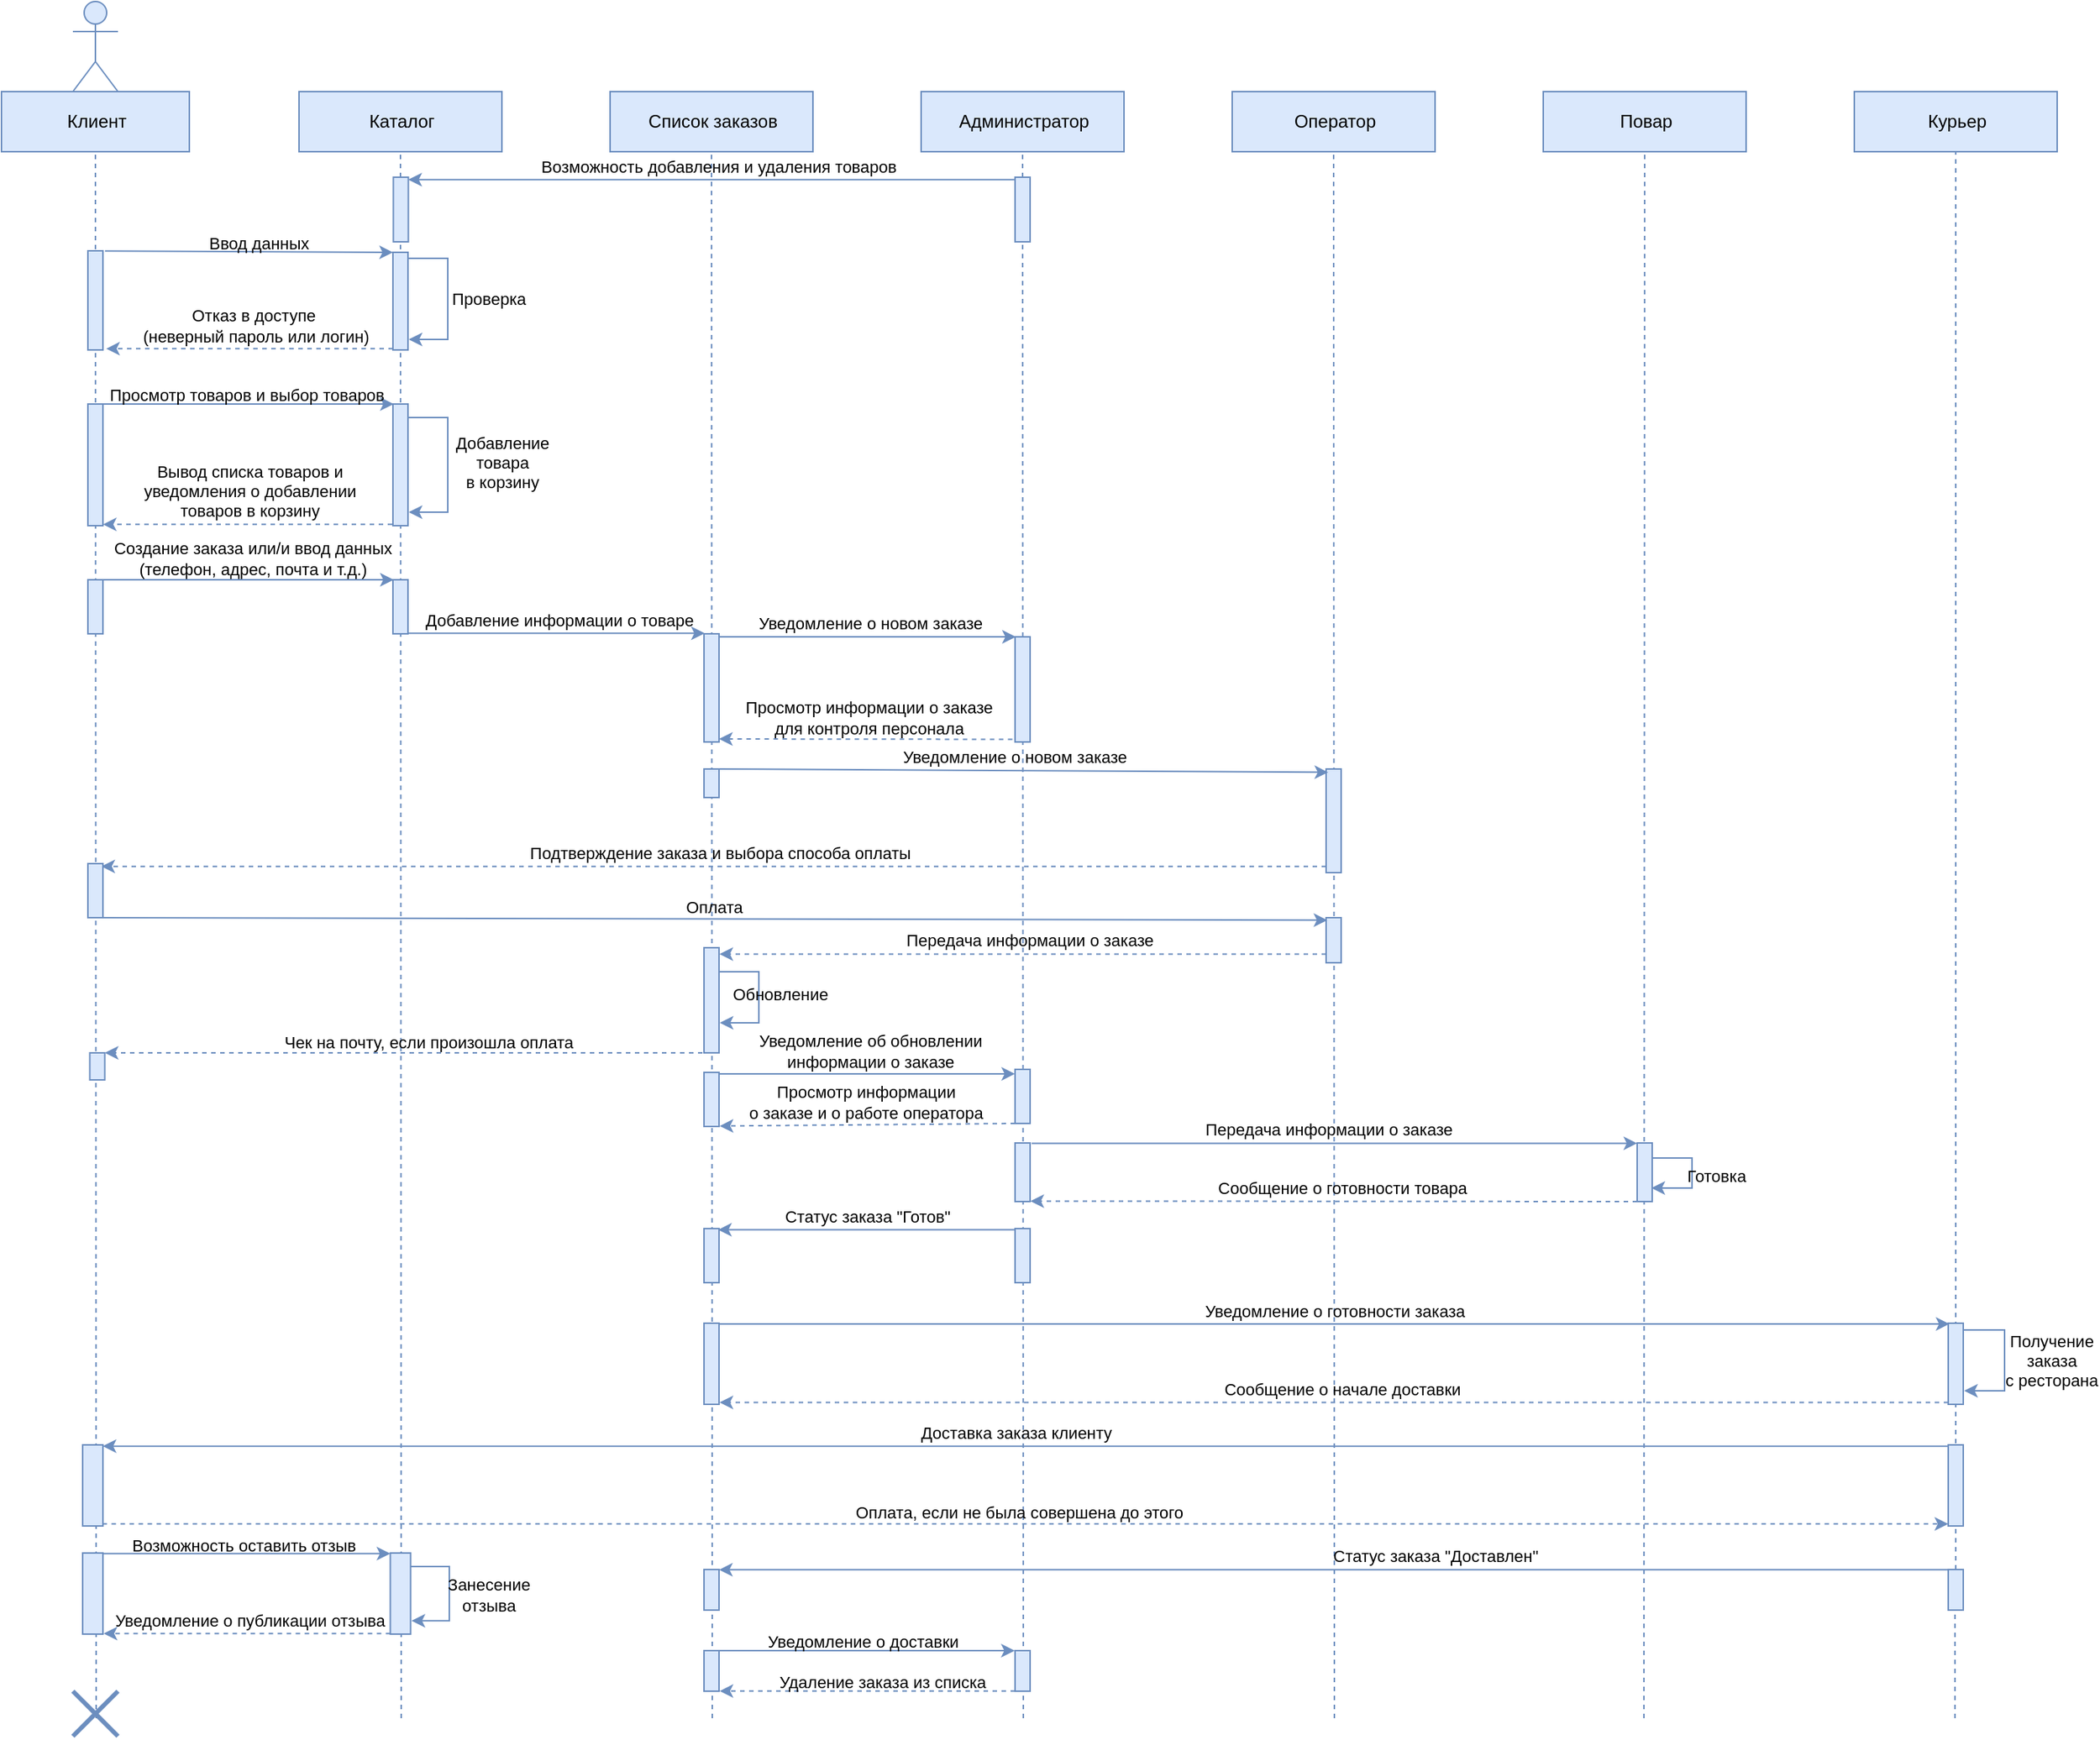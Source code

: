 <mxfile version="20.5.3" type="github"><diagram id="RHAZrWQLRDkT96S_gRnY" name="Диаграмма2 || Доставка Суши"><mxGraphModel dx="990" dy="575" grid="1" gridSize="10" guides="1" tooltips="1" connect="1" arrows="1" fold="1" page="1" pageScale="1" pageWidth="827" pageHeight="1169" math="0" shadow="0"><root><mxCell id="0"/><mxCell id="1" parent="0"/><mxCell id="-lnSjmOPSwvC8dsKI3XS-1" value="Клиент" style="html=1;rounded=0;fillColor=#dae8fc;strokeColor=#6c8ebf;" parent="1" vertex="1"><mxGeometry x="72" y="60" width="125" height="40" as="geometry"/></mxCell><mxCell id="-lnSjmOPSwvC8dsKI3XS-2" value="" style="endArrow=none;dashed=1;html=1;strokeWidth=1;rounded=0;startArrow=none;fillColor=#dae8fc;strokeColor=#6c8ebf;" parent="1" target="-lnSjmOPSwvC8dsKI3XS-1" edge="1"><mxGeometry width="50" height="50" relative="1" as="geometry"><mxPoint x="135" y="1143" as="sourcePoint"/><mxPoint x="134.08" y="123" as="targetPoint"/></mxGeometry></mxCell><mxCell id="-lnSjmOPSwvC8dsKI3XS-3" value="" style="shape=umlActor;verticalLabelPosition=bottom;verticalAlign=top;html=1;rounded=0;fillColor=#dae8fc;strokeColor=#6c8ebf;" parent="1" vertex="1"><mxGeometry x="119.5" width="30" height="60" as="geometry"/></mxCell><mxCell id="-lnSjmOPSwvC8dsKI3XS-4" value="Каталог" style="html=1;rounded=0;fillColor=#dae8fc;strokeColor=#6c8ebf;" parent="1" vertex="1"><mxGeometry x="270" y="60" width="135" height="40" as="geometry"/></mxCell><mxCell id="-lnSjmOPSwvC8dsKI3XS-5" value="" style="endArrow=none;dashed=1;html=1;strokeWidth=1;rounded=0;startArrow=none;fillColor=#dae8fc;strokeColor=#6c8ebf;" parent="1" target="-lnSjmOPSwvC8dsKI3XS-4" edge="1"><mxGeometry width="50" height="50" relative="1" as="geometry"><mxPoint x="338" y="1143" as="sourcePoint"/><mxPoint x="337.08" y="123" as="targetPoint"/></mxGeometry></mxCell><mxCell id="-lnSjmOPSwvC8dsKI3XS-6" value="" style="html=1;points=[];perimeter=orthogonalPerimeter;rounded=0;fillColor=#dae8fc;strokeColor=#6c8ebf;" parent="1" vertex="1"><mxGeometry x="129.5" y="166" width="10" height="66" as="geometry"/></mxCell><mxCell id="-lnSjmOPSwvC8dsKI3XS-7" value="" style="endArrow=classic;html=1;rounded=0;exitX=1.133;exitY=0.002;exitDx=0;exitDy=0;exitPerimeter=0;fillColor=#dae8fc;strokeColor=#6c8ebf;" parent="1" source="-lnSjmOPSwvC8dsKI3XS-6" target="-lnSjmOPSwvC8dsKI3XS-9" edge="1"><mxGeometry width="50" height="50" relative="1" as="geometry"><mxPoint x="189" y="187" as="sourcePoint"/><mxPoint x="315" y="187" as="targetPoint"/></mxGeometry></mxCell><mxCell id="-lnSjmOPSwvC8dsKI3XS-8" value="Ввод данных" style="edgeLabel;html=1;align=center;verticalAlign=middle;resizable=0;points=[];rounded=0;labelBackgroundColor=none;" parent="-lnSjmOPSwvC8dsKI3XS-7" vertex="1" connectable="0"><mxGeometry x="-0.217" relative="1" as="geometry"><mxPoint x="27" y="-6" as="offset"/></mxGeometry></mxCell><mxCell id="-lnSjmOPSwvC8dsKI3XS-9" value="" style="html=1;points=[];perimeter=orthogonalPerimeter;rounded=0;fillColor=#dae8fc;strokeColor=#6c8ebf;" parent="1" vertex="1"><mxGeometry x="332.5" y="167" width="10" height="65" as="geometry"/></mxCell><mxCell id="-lnSjmOPSwvC8dsKI3XS-10" value="" style="endArrow=classic;html=1;rounded=0;fillColor=#dae8fc;strokeColor=#6c8ebf;dashed=1;entryX=1.217;entryY=0.987;entryDx=0;entryDy=0;entryPerimeter=0;" parent="1" source="-lnSjmOPSwvC8dsKI3XS-9" target="-lnSjmOPSwvC8dsKI3XS-6" edge="1"><mxGeometry width="50" height="50" relative="1" as="geometry"><mxPoint x="149.83" y="175.18" as="sourcePoint"/><mxPoint x="140" y="253" as="targetPoint"/></mxGeometry></mxCell><mxCell id="-lnSjmOPSwvC8dsKI3XS-11" value="Отказ в доступе&amp;nbsp;&lt;br&gt;(неверный пароль или логин)" style="edgeLabel;html=1;align=center;verticalAlign=middle;resizable=0;points=[];rounded=0;labelBackgroundColor=none;" parent="-lnSjmOPSwvC8dsKI3XS-10" vertex="1" connectable="0"><mxGeometry x="-0.217" relative="1" as="geometry"><mxPoint x="-17" y="-15" as="offset"/></mxGeometry></mxCell><mxCell id="-lnSjmOPSwvC8dsKI3XS-12" value="&lt;span style=&quot;color: rgba(0, 0, 0, 0); font-family: monospace; font-size: 0px; text-align: start;&quot;&gt;%3CmxGraphModel%3E%3Croot%3E%3CmxCell%20id%3D%220%22%2F%3E%3CmxCell%20id%3D%221%22%20parent%3D%220%22%2F%3E%3CmxCell%20id%3D%222%22%20value%3D%22%22%20style%3D%22html%3D1%3Bpoints%3D%5B%5D%3Bperimeter%3DorthogonalPerimeter%3B%22%20vertex%3D%221%22%20parent%3D%221%22%3E%3CmxGeometry%20x%3D%2275%22%20y%3D%22280%22%20width%3D%2210%22%20height%3D%2240%22%20as%3D%22geometry%22%2F%3E%3C%2FmxCell%3E%3C%2Froot%3E%3C%2FmxGraphModel%3E&lt;/span&gt;" style="html=1;points=[];perimeter=orthogonalPerimeter;rounded=0;fillColor=#dae8fc;strokeColor=#6c8ebf;" parent="1" vertex="1"><mxGeometry x="129.5" y="268" width="10" height="81" as="geometry"/></mxCell><mxCell id="-lnSjmOPSwvC8dsKI3XS-13" value="" style="html=1;points=[];perimeter=orthogonalPerimeter;rounded=0;fillColor=#dae8fc;strokeColor=#6c8ebf;" parent="1" vertex="1"><mxGeometry x="332.5" y="268" width="10" height="81" as="geometry"/></mxCell><mxCell id="-lnSjmOPSwvC8dsKI3XS-14" value="" style="endArrow=classic;html=1;rounded=0;fillColor=#dae8fc;strokeColor=#6c8ebf;" parent="1" edge="1"><mxGeometry width="50" height="50" relative="1" as="geometry"><mxPoint x="139.5" y="268" as="sourcePoint"/><mxPoint x="333" y="268" as="targetPoint"/></mxGeometry></mxCell><mxCell id="-lnSjmOPSwvC8dsKI3XS-15" value="Просмотр товаров и выбор товаров" style="edgeLabel;html=1;align=center;verticalAlign=middle;resizable=0;points=[];rounded=0;labelBackgroundColor=none;" parent="-lnSjmOPSwvC8dsKI3XS-14" vertex="1" connectable="0"><mxGeometry x="-0.217" relative="1" as="geometry"><mxPoint x="19" y="-6" as="offset"/></mxGeometry></mxCell><mxCell id="-lnSjmOPSwvC8dsKI3XS-16" value="" style="endArrow=classic;html=1;rounded=0;fillColor=#dae8fc;strokeColor=#6c8ebf;dashed=1;" parent="1" edge="1"><mxGeometry width="50" height="50" relative="1" as="geometry"><mxPoint x="332" y="348.17" as="sourcePoint"/><mxPoint x="139.5" y="348.17" as="targetPoint"/></mxGeometry></mxCell><mxCell id="-lnSjmOPSwvC8dsKI3XS-17" value="Вывод списка товаров и &lt;br&gt;уведомления о добавлении &lt;br&gt;товаров в корзину" style="edgeLabel;html=1;align=center;verticalAlign=middle;resizable=0;points=[];rounded=0;labelBackgroundColor=none;" parent="-lnSjmOPSwvC8dsKI3XS-16" vertex="1" connectable="0"><mxGeometry x="-0.217" relative="1" as="geometry"><mxPoint x="-20" y="-22" as="offset"/></mxGeometry></mxCell><mxCell id="-lnSjmOPSwvC8dsKI3XS-18" value="Список заказов" style="html=1;rounded=0;fillColor=#dae8fc;strokeColor=#6c8ebf;" parent="1" vertex="1"><mxGeometry x="477" y="60" width="135" height="40" as="geometry"/></mxCell><mxCell id="-lnSjmOPSwvC8dsKI3XS-19" value="" style="endArrow=none;dashed=1;html=1;strokeWidth=1;rounded=0;startArrow=none;fillColor=#dae8fc;strokeColor=#6c8ebf;" parent="1" target="-lnSjmOPSwvC8dsKI3XS-18" edge="1"><mxGeometry width="50" height="50" relative="1" as="geometry"><mxPoint x="545" y="1143" as="sourcePoint"/><mxPoint x="544.08" y="123" as="targetPoint"/></mxGeometry></mxCell><mxCell id="-lnSjmOPSwvC8dsKI3XS-20" value="" style="endArrow=classic;html=1;rounded=0;fillColor=#dae8fc;strokeColor=#6c8ebf;edgeStyle=orthogonalEdgeStyle;entryX=1.054;entryY=0.89;entryDx=0;entryDy=0;entryPerimeter=0;" parent="1" source="-lnSjmOPSwvC8dsKI3XS-13" target="-lnSjmOPSwvC8dsKI3XS-13" edge="1"><mxGeometry width="50" height="50" relative="1" as="geometry"><mxPoint x="149.83" y="175.18" as="sourcePoint"/><mxPoint x="351" y="340" as="targetPoint"/><Array as="points"><mxPoint x="369" y="277"/><mxPoint x="369" y="340"/><mxPoint x="343" y="340"/></Array></mxGeometry></mxCell><mxCell id="-lnSjmOPSwvC8dsKI3XS-21" value="Добавление &lt;br&gt;товара &lt;br&gt;в корзину" style="edgeLabel;html=1;align=center;verticalAlign=middle;resizable=0;points=[];rounded=0;labelBackgroundColor=none;" parent="-lnSjmOPSwvC8dsKI3XS-20" vertex="1" connectable="0"><mxGeometry x="-0.217" relative="1" as="geometry"><mxPoint x="36" y="11" as="offset"/></mxGeometry></mxCell><mxCell id="-lnSjmOPSwvC8dsKI3XS-22" value="Оператор" style="html=1;rounded=0;fillColor=#dae8fc;strokeColor=#6c8ebf;" parent="1" vertex="1"><mxGeometry x="891" y="60" width="135" height="40" as="geometry"/></mxCell><mxCell id="-lnSjmOPSwvC8dsKI3XS-23" value="Администратор" style="html=1;rounded=0;fillColor=#dae8fc;strokeColor=#6c8ebf;" parent="1" vertex="1"><mxGeometry x="684" y="60" width="135" height="40" as="geometry"/></mxCell><mxCell id="-lnSjmOPSwvC8dsKI3XS-24" value="" style="endArrow=none;dashed=1;html=1;strokeWidth=1;rounded=0;startArrow=none;fillColor=#dae8fc;strokeColor=#6c8ebf;" parent="1" target="-lnSjmOPSwvC8dsKI3XS-23" edge="1"><mxGeometry width="50" height="50" relative="1" as="geometry"><mxPoint x="752" y="1143" as="sourcePoint"/><mxPoint x="751.08" y="123" as="targetPoint"/></mxGeometry></mxCell><mxCell id="-lnSjmOPSwvC8dsKI3XS-25" value="" style="html=1;points=[];perimeter=orthogonalPerimeter;rounded=0;fillColor=#dae8fc;strokeColor=#6c8ebf;" parent="1" vertex="1"><mxGeometry x="129.5" y="385" width="10" height="36" as="geometry"/></mxCell><mxCell id="-lnSjmOPSwvC8dsKI3XS-26" value="" style="html=1;points=[];perimeter=orthogonalPerimeter;rounded=0;fillColor=#dae8fc;strokeColor=#6c8ebf;" parent="1" vertex="1"><mxGeometry x="332.5" y="385" width="10" height="36" as="geometry"/></mxCell><mxCell id="-lnSjmOPSwvC8dsKI3XS-27" value="" style="endArrow=classic;html=1;rounded=0;fillColor=#dae8fc;strokeColor=#6c8ebf;" parent="1" edge="1"><mxGeometry width="50" height="50" relative="1" as="geometry"><mxPoint x="139.5" y="385" as="sourcePoint"/><mxPoint x="333" y="385" as="targetPoint"/></mxGeometry></mxCell><mxCell id="-lnSjmOPSwvC8dsKI3XS-28" value="Создание заказа или/и ввод данных&lt;br&gt;(телефон, адрес, почта и т.д.)" style="edgeLabel;html=1;align=center;verticalAlign=middle;resizable=0;points=[];rounded=0;labelBackgroundColor=none;" parent="-lnSjmOPSwvC8dsKI3XS-27" vertex="1" connectable="0"><mxGeometry x="-0.217" relative="1" as="geometry"><mxPoint x="23" y="-14" as="offset"/></mxGeometry></mxCell><mxCell id="-lnSjmOPSwvC8dsKI3XS-29" value="" style="html=1;points=[];perimeter=orthogonalPerimeter;rounded=0;fillColor=#dae8fc;strokeColor=#6c8ebf;" parent="1" vertex="1"><mxGeometry x="539.5" y="421" width="10" height="72" as="geometry"/></mxCell><mxCell id="-lnSjmOPSwvC8dsKI3XS-30" value="" style="endArrow=classic;html=1;rounded=0;fillColor=#dae8fc;strokeColor=#6c8ebf;" parent="1" edge="1"><mxGeometry width="50" height="50" relative="1" as="geometry"><mxPoint x="342.5" y="420.66" as="sourcePoint"/><mxPoint x="540" y="420.66" as="targetPoint"/></mxGeometry></mxCell><mxCell id="-lnSjmOPSwvC8dsKI3XS-31" value="Добавление информации о товаре" style="edgeLabel;html=1;align=center;verticalAlign=middle;resizable=0;points=[];rounded=0;labelBackgroundColor=none;" parent="-lnSjmOPSwvC8dsKI3XS-30" vertex="1" connectable="0"><mxGeometry x="-0.217" relative="1" as="geometry"><mxPoint x="23" y="-9" as="offset"/></mxGeometry></mxCell><mxCell id="-lnSjmOPSwvC8dsKI3XS-32" value="" style="html=1;points=[];perimeter=orthogonalPerimeter;rounded=0;fillColor=#dae8fc;strokeColor=#6c8ebf;" parent="1" vertex="1"><mxGeometry x="746.5" y="423" width="10" height="70" as="geometry"/></mxCell><mxCell id="-lnSjmOPSwvC8dsKI3XS-33" value="" style="endArrow=classic;html=1;rounded=0;fillColor=#dae8fc;strokeColor=#6c8ebf;" parent="1" edge="1"><mxGeometry width="50" height="50" relative="1" as="geometry"><mxPoint x="549.5" y="423.0" as="sourcePoint"/><mxPoint x="747" y="423.0" as="targetPoint"/></mxGeometry></mxCell><mxCell id="-lnSjmOPSwvC8dsKI3XS-34" value="Уведомление о новом заказе" style="edgeLabel;html=1;align=center;verticalAlign=middle;resizable=0;points=[];rounded=0;labelBackgroundColor=none;" parent="-lnSjmOPSwvC8dsKI3XS-33" vertex="1" connectable="0"><mxGeometry x="-0.217" relative="1" as="geometry"><mxPoint x="23" y="-9" as="offset"/></mxGeometry></mxCell><mxCell id="-lnSjmOPSwvC8dsKI3XS-35" value="" style="endArrow=none;dashed=1;html=1;strokeWidth=1;rounded=0;startArrow=none;fillColor=#dae8fc;strokeColor=#6c8ebf;" parent="1" target="-lnSjmOPSwvC8dsKI3XS-22" edge="1"><mxGeometry width="50" height="50" relative="1" as="geometry"><mxPoint x="959" y="1143" as="sourcePoint"/><mxPoint x="958.16" y="123" as="targetPoint"/></mxGeometry></mxCell><mxCell id="-lnSjmOPSwvC8dsKI3XS-36" value="" style="html=1;points=[];perimeter=orthogonalPerimeter;rounded=0;fillColor=#dae8fc;strokeColor=#6c8ebf;" parent="1" vertex="1"><mxGeometry x="539.5" y="511" width="10" height="19" as="geometry"/></mxCell><mxCell id="-lnSjmOPSwvC8dsKI3XS-37" value="" style="html=1;points=[];perimeter=orthogonalPerimeter;rounded=0;fillColor=#dae8fc;strokeColor=#6c8ebf;" parent="1" vertex="1"><mxGeometry x="953.5" y="511" width="10" height="69" as="geometry"/></mxCell><mxCell id="-lnSjmOPSwvC8dsKI3XS-38" value="" style="endArrow=classic;html=1;rounded=0;fillColor=#dae8fc;strokeColor=#6c8ebf;entryX=0.136;entryY=0.032;entryDx=0;entryDy=0;entryPerimeter=0;" parent="1" target="-lnSjmOPSwvC8dsKI3XS-37" edge="1"><mxGeometry width="50" height="50" relative="1" as="geometry"><mxPoint x="549.5" y="511" as="sourcePoint"/><mxPoint x="747" y="511" as="targetPoint"/></mxGeometry></mxCell><mxCell id="-lnSjmOPSwvC8dsKI3XS-39" value="Уведомление о новом заказе" style="edgeLabel;html=1;align=center;verticalAlign=middle;resizable=0;points=[];rounded=0;labelBackgroundColor=none;" parent="-lnSjmOPSwvC8dsKI3XS-38" vertex="1" connectable="0"><mxGeometry x="-0.217" relative="1" as="geometry"><mxPoint x="38" y="-9" as="offset"/></mxGeometry></mxCell><mxCell id="-lnSjmOPSwvC8dsKI3XS-40" value="" style="endArrow=classic;html=1;rounded=0;fillColor=#dae8fc;strokeColor=#6c8ebf;entryX=0.898;entryY=0.051;entryDx=0;entryDy=0;entryPerimeter=0;dashed=1;" parent="1" source="-lnSjmOPSwvC8dsKI3XS-37" target="-lnSjmOPSwvC8dsKI3XS-42" edge="1"><mxGeometry width="50" height="50" relative="1" as="geometry"><mxPoint x="945" y="601" as="sourcePoint"/><mxPoint x="558" y="610" as="targetPoint"/></mxGeometry></mxCell><mxCell id="-lnSjmOPSwvC8dsKI3XS-41" value="Подтверждение заказа и выбора способа оплаты" style="edgeLabel;html=1;align=center;verticalAlign=middle;resizable=0;points=[];rounded=0;labelBackgroundColor=none;" parent="-lnSjmOPSwvC8dsKI3XS-40" vertex="1" connectable="0"><mxGeometry x="-0.217" relative="1" as="geometry"><mxPoint x="-85" y="-9" as="offset"/></mxGeometry></mxCell><mxCell id="-lnSjmOPSwvC8dsKI3XS-42" value="" style="html=1;points=[];perimeter=orthogonalPerimeter;rounded=0;fillColor=#dae8fc;strokeColor=#6c8ebf;" parent="1" vertex="1"><mxGeometry x="129.5" y="574" width="10" height="36" as="geometry"/></mxCell><mxCell id="-lnSjmOPSwvC8dsKI3XS-43" value="" style="html=1;points=[];perimeter=orthogonalPerimeter;rounded=0;fillColor=#dae8fc;strokeColor=#6c8ebf;" parent="1" vertex="1"><mxGeometry x="953.5" y="610" width="10" height="30" as="geometry"/></mxCell><mxCell id="-lnSjmOPSwvC8dsKI3XS-46" value="" style="endArrow=classic;html=1;rounded=0;fillColor=#dae8fc;strokeColor=#6c8ebf;entryX=0.08;entryY=0.054;entryDx=0;entryDy=0;entryPerimeter=0;" parent="1" source="-lnSjmOPSwvC8dsKI3XS-42" target="-lnSjmOPSwvC8dsKI3XS-43" edge="1"><mxGeometry width="50" height="50" relative="1" as="geometry"><mxPoint x="707.02" y="690.996" as="sourcePoint"/><mxPoint x="-108.0" y="690.996" as="targetPoint"/></mxGeometry></mxCell><mxCell id="-lnSjmOPSwvC8dsKI3XS-47" value="Оплата" style="edgeLabel;html=1;align=center;verticalAlign=middle;resizable=0;points=[];rounded=0;labelBackgroundColor=none;" parent="-lnSjmOPSwvC8dsKI3XS-46" vertex="1" connectable="0"><mxGeometry x="-0.217" relative="1" as="geometry"><mxPoint x="87" y="-8" as="offset"/></mxGeometry></mxCell><mxCell id="-lnSjmOPSwvC8dsKI3XS-49" value="" style="endArrow=classic;html=1;rounded=0;fillColor=#dae8fc;strokeColor=#6c8ebf;entryX=1.031;entryY=0.06;entryDx=0;entryDy=0;entryPerimeter=0;dashed=1;" parent="1" source="-lnSjmOPSwvC8dsKI3XS-43" target="-lnSjmOPSwvC8dsKI3XS-51" edge="1"><mxGeometry width="50" height="50" relative="1" as="geometry"><mxPoint x="953.5" y="630.52" as="sourcePoint"/><mxPoint x="138.48" y="627.996" as="targetPoint"/></mxGeometry></mxCell><mxCell id="-lnSjmOPSwvC8dsKI3XS-50" value="Передача информации о заказе" style="edgeLabel;html=1;align=center;verticalAlign=middle;resizable=0;points=[];rounded=0;labelBackgroundColor=none;" parent="-lnSjmOPSwvC8dsKI3XS-49" vertex="1" connectable="0"><mxGeometry x="-0.217" relative="1" as="geometry"><mxPoint x="-40" y="-9" as="offset"/></mxGeometry></mxCell><mxCell id="-lnSjmOPSwvC8dsKI3XS-51" value="" style="html=1;points=[];perimeter=orthogonalPerimeter;rounded=0;fillColor=#dae8fc;strokeColor=#6c8ebf;" parent="1" vertex="1"><mxGeometry x="539.5" y="630" width="10" height="70" as="geometry"/></mxCell><mxCell id="-lnSjmOPSwvC8dsKI3XS-52" value="" style="endArrow=classic;html=1;rounded=0;fillColor=#dae8fc;strokeColor=#6c8ebf;dashed=1;exitX=-0.176;exitY=1.007;exitDx=0;exitDy=0;exitPerimeter=0;" parent="1" edge="1"><mxGeometry width="50" height="50" relative="1" as="geometry"><mxPoint x="744.74" y="491.252" as="sourcePoint"/><mxPoint x="549.5" y="491" as="targetPoint"/></mxGeometry></mxCell><mxCell id="-lnSjmOPSwvC8dsKI3XS-53" value="Просмотр информации о заказе&lt;br&gt;для контроля персонала" style="edgeLabel;html=1;align=center;verticalAlign=middle;resizable=0;points=[];rounded=0;labelBackgroundColor=none;" parent="-lnSjmOPSwvC8dsKI3XS-52" vertex="1" connectable="0"><mxGeometry x="-0.217" relative="1" as="geometry"><mxPoint x="-19" y="-14" as="offset"/></mxGeometry></mxCell><mxCell id="-lnSjmOPSwvC8dsKI3XS-54" value="Повар" style="html=1;rounded=0;fillColor=#dae8fc;strokeColor=#6c8ebf;" parent="1" vertex="1"><mxGeometry x="1098" y="60" width="135" height="40" as="geometry"/></mxCell><mxCell id="-lnSjmOPSwvC8dsKI3XS-55" value="Курьер" style="html=1;rounded=0;fillColor=#dae8fc;strokeColor=#6c8ebf;" parent="1" vertex="1"><mxGeometry x="1305" y="60" width="135" height="40" as="geometry"/></mxCell><mxCell id="-lnSjmOPSwvC8dsKI3XS-56" value="" style="html=1;points=[];perimeter=orthogonalPerimeter;rounded=0;fillColor=#dae8fc;strokeColor=#6c8ebf;" parent="1" vertex="1"><mxGeometry x="130.75" y="700" width="10" height="18" as="geometry"/></mxCell><mxCell id="-lnSjmOPSwvC8dsKI3XS-57" value="" style="endArrow=classic;html=1;rounded=0;fillColor=#dae8fc;strokeColor=#6c8ebf;exitX=0.5;exitY=1;exitDx=0;exitDy=0;exitPerimeter=0;dashed=1;" parent="1" source="-lnSjmOPSwvC8dsKI3XS-51" target="-lnSjmOPSwvC8dsKI3XS-56" edge="1"><mxGeometry width="50" height="50" relative="1" as="geometry"><mxPoint x="333" y="655" as="sourcePoint"/><mxPoint x="147.48" y="584.836" as="targetPoint"/><Array as="points"/></mxGeometry></mxCell><mxCell id="-lnSjmOPSwvC8dsKI3XS-58" value="Чек на почту, если произошла оплата" style="edgeLabel;html=1;align=center;verticalAlign=middle;resizable=0;points=[];rounded=0;labelBackgroundColor=none;" parent="-lnSjmOPSwvC8dsKI3XS-57" vertex="1" connectable="0"><mxGeometry x="-0.217" relative="1" as="geometry"><mxPoint x="-31" y="-7" as="offset"/></mxGeometry></mxCell><mxCell id="-lnSjmOPSwvC8dsKI3XS-59" value="" style="html=1;points=[];perimeter=orthogonalPerimeter;rounded=0;fillColor=#dae8fc;strokeColor=#6c8ebf;" parent="1" vertex="1"><mxGeometry x="746.5" y="711" width="10" height="36" as="geometry"/></mxCell><mxCell id="-lnSjmOPSwvC8dsKI3XS-60" value="" style="html=1;points=[];perimeter=orthogonalPerimeter;rounded=0;fillColor=#dae8fc;strokeColor=#6c8ebf;" parent="1" vertex="1"><mxGeometry x="539.5" y="713" width="10" height="36" as="geometry"/></mxCell><mxCell id="-lnSjmOPSwvC8dsKI3XS-61" value="" style="endArrow=classic;html=1;rounded=0;fillColor=#dae8fc;strokeColor=#6c8ebf;entryX=1.046;entryY=0.992;entryDx=0;entryDy=0;entryPerimeter=0;dashed=1;" parent="1" source="-lnSjmOPSwvC8dsKI3XS-59" target="-lnSjmOPSwvC8dsKI3XS-60" edge="1"><mxGeometry width="50" height="50" relative="1" as="geometry"><mxPoint x="962.5" y="639.664" as="sourcePoint"/><mxPoint x="559.83" y="639.664" as="targetPoint"/></mxGeometry></mxCell><mxCell id="-lnSjmOPSwvC8dsKI3XS-62" value="Просмотр информации &lt;br&gt;о заказе и о работе оператора" style="edgeLabel;html=1;align=center;verticalAlign=middle;resizable=0;points=[];rounded=0;labelBackgroundColor=none;" parent="-lnSjmOPSwvC8dsKI3XS-61" vertex="1" connectable="0"><mxGeometry x="-0.217" relative="1" as="geometry"><mxPoint x="-23" y="-15" as="offset"/></mxGeometry></mxCell><mxCell id="-lnSjmOPSwvC8dsKI3XS-63" value="" style="endArrow=classic;html=1;rounded=0;fillColor=#dae8fc;strokeColor=#6c8ebf;exitX=1.046;exitY=0.027;exitDx=0;exitDy=0;exitPerimeter=0;" parent="1" source="-lnSjmOPSwvC8dsKI3XS-60" target="-lnSjmOPSwvC8dsKI3XS-59" edge="1"><mxGeometry width="50" height="50" relative="1" as="geometry"><mxPoint x="567" y="682" as="sourcePoint"/><mxPoint x="747.0" y="682" as="targetPoint"/></mxGeometry></mxCell><mxCell id="-lnSjmOPSwvC8dsKI3XS-64" value="Уведомление об обновлении &lt;br&gt;информации о заказе" style="edgeLabel;html=1;align=center;verticalAlign=middle;resizable=0;points=[];rounded=0;labelBackgroundColor=none;" parent="-lnSjmOPSwvC8dsKI3XS-63" vertex="1" connectable="0"><mxGeometry x="-0.217" relative="1" as="geometry"><mxPoint x="23" y="-15" as="offset"/></mxGeometry></mxCell><mxCell id="-lnSjmOPSwvC8dsKI3XS-65" value="" style="html=1;points=[];perimeter=orthogonalPerimeter;rounded=0;fillColor=#dae8fc;strokeColor=#6c8ebf;" parent="1" vertex="1"><mxGeometry x="746.5" y="760" width="10" height="39" as="geometry"/></mxCell><mxCell id="-lnSjmOPSwvC8dsKI3XS-66" value="" style="endArrow=none;dashed=1;html=1;strokeWidth=1;rounded=0;startArrow=none;fillColor=#dae8fc;strokeColor=#6c8ebf;" parent="1" target="-lnSjmOPSwvC8dsKI3XS-54" edge="1"><mxGeometry width="50" height="50" relative="1" as="geometry"><mxPoint x="1165" y="1143" as="sourcePoint"/><mxPoint x="1164.91" y="123" as="targetPoint"/></mxGeometry></mxCell><mxCell id="-lnSjmOPSwvC8dsKI3XS-67" value="" style="endArrow=none;dashed=1;html=1;strokeWidth=1;rounded=0;startArrow=none;fillColor=#dae8fc;strokeColor=#6c8ebf;" parent="1" source="-lnSjmOPSwvC8dsKI3XS-115" target="-lnSjmOPSwvC8dsKI3XS-55" edge="1"><mxGeometry width="50" height="50" relative="1" as="geometry"><mxPoint x="1372" y="1143" as="sourcePoint"/><mxPoint x="1371.91" y="123" as="targetPoint"/></mxGeometry></mxCell><mxCell id="-lnSjmOPSwvC8dsKI3XS-68" value="" style="html=1;points=[];perimeter=orthogonalPerimeter;rounded=0;fillColor=#dae8fc;strokeColor=#6c8ebf;" parent="1" vertex="1"><mxGeometry x="1160.5" y="760" width="10" height="39" as="geometry"/></mxCell><mxCell id="-lnSjmOPSwvC8dsKI3XS-69" value="" style="endArrow=classic;html=1;rounded=0;fillColor=#dae8fc;strokeColor=#6c8ebf;exitX=1.1;exitY=0.005;exitDx=0;exitDy=0;exitPerimeter=0;" parent="1" source="-lnSjmOPSwvC8dsKI3XS-65" target="-lnSjmOPSwvC8dsKI3XS-68" edge="1"><mxGeometry width="50" height="50" relative="1" as="geometry"><mxPoint x="846.0" y="736.002" as="sourcePoint"/><mxPoint x="1042.54" y="736.002" as="targetPoint"/></mxGeometry></mxCell><mxCell id="-lnSjmOPSwvC8dsKI3XS-70" value="Передача информации о заказе" style="edgeLabel;html=1;align=center;verticalAlign=middle;resizable=0;points=[];rounded=0;labelBackgroundColor=none;" parent="-lnSjmOPSwvC8dsKI3XS-69" vertex="1" connectable="0"><mxGeometry x="-0.217" relative="1" as="geometry"><mxPoint x="39" y="-9" as="offset"/></mxGeometry></mxCell><mxCell id="-lnSjmOPSwvC8dsKI3XS-71" value="" style="endArrow=classic;html=1;rounded=0;fillColor=#dae8fc;strokeColor=#6c8ebf;edgeStyle=orthogonalEdgeStyle;" parent="1" edge="1"><mxGeometry width="50" height="50" relative="1" as="geometry"><mxPoint x="1170" y="770" as="sourcePoint"/><mxPoint x="1170" y="790" as="targetPoint"/><Array as="points"><mxPoint x="1170" y="770"/><mxPoint x="1197" y="770"/><mxPoint x="1197" y="790"/></Array></mxGeometry></mxCell><mxCell id="-lnSjmOPSwvC8dsKI3XS-72" value="Готовка" style="edgeLabel;html=1;align=center;verticalAlign=middle;resizable=0;points=[];rounded=0;labelBackgroundColor=none;" parent="-lnSjmOPSwvC8dsKI3XS-71" vertex="1" connectable="0"><mxGeometry x="-0.217" relative="1" as="geometry"><mxPoint x="16" y="10" as="offset"/></mxGeometry></mxCell><mxCell id="-lnSjmOPSwvC8dsKI3XS-73" value="" style="endArrow=classic;html=1;rounded=0;fillColor=#dae8fc;strokeColor=#6c8ebf;entryX=1.023;entryY=0.992;entryDx=0;entryDy=0;entryPerimeter=0;dashed=1;" parent="1" target="-lnSjmOPSwvC8dsKI3XS-65" edge="1"><mxGeometry width="50" height="50" relative="1" as="geometry"><mxPoint x="1160.5" y="799.002" as="sourcePoint"/><mxPoint x="963.96" y="799.002" as="targetPoint"/></mxGeometry></mxCell><mxCell id="-lnSjmOPSwvC8dsKI3XS-74" value="Сообщение о готовности товара" style="edgeLabel;html=1;align=center;verticalAlign=middle;resizable=0;points=[];rounded=0;labelBackgroundColor=none;" parent="-lnSjmOPSwvC8dsKI3XS-73" vertex="1" connectable="0"><mxGeometry x="-0.217" relative="1" as="geometry"><mxPoint x="-39" y="-9" as="offset"/></mxGeometry></mxCell><mxCell id="-lnSjmOPSwvC8dsKI3XS-75" value="" style="html=1;points=[];perimeter=orthogonalPerimeter;rounded=0;fillColor=#dae8fc;strokeColor=#6c8ebf;" parent="1" vertex="1"><mxGeometry x="746.5" y="817" width="10" height="36" as="geometry"/></mxCell><mxCell id="-lnSjmOPSwvC8dsKI3XS-76" value="" style="endArrow=classic;html=1;rounded=0;fillColor=#dae8fc;strokeColor=#6c8ebf;entryX=0.936;entryY=0.022;entryDx=0;entryDy=0;entryPerimeter=0;" parent="1" source="-lnSjmOPSwvC8dsKI3XS-75" target="-lnSjmOPSwvC8dsKI3XS-78" edge="1"><mxGeometry width="50" height="50" relative="1" as="geometry"><mxPoint x="746.35" y="817.0" as="sourcePoint"/><mxPoint x="342.66" y="817.0" as="targetPoint"/></mxGeometry></mxCell><mxCell id="-lnSjmOPSwvC8dsKI3XS-77" value="Статус заказа &quot;Готов&quot;" style="edgeLabel;html=1;align=center;verticalAlign=middle;resizable=0;points=[];rounded=0;labelBackgroundColor=none;" parent="-lnSjmOPSwvC8dsKI3XS-76" vertex="1" connectable="0"><mxGeometry x="-0.217" relative="1" as="geometry"><mxPoint x="-21" y="-9" as="offset"/></mxGeometry></mxCell><mxCell id="-lnSjmOPSwvC8dsKI3XS-78" value="" style="html=1;points=[];perimeter=orthogonalPerimeter;rounded=0;fillColor=#dae8fc;strokeColor=#6c8ebf;" parent="1" vertex="1"><mxGeometry x="539.5" y="817" width="10" height="36" as="geometry"/></mxCell><mxCell id="-lnSjmOPSwvC8dsKI3XS-79" value="" style="html=1;points=[];perimeter=orthogonalPerimeter;rounded=0;fillColor=#dae8fc;strokeColor=#6c8ebf;" parent="1" vertex="1"><mxGeometry x="539.5" y="880" width="10" height="54" as="geometry"/></mxCell><mxCell id="-lnSjmOPSwvC8dsKI3XS-80" value="" style="html=1;points=[];perimeter=orthogonalPerimeter;rounded=0;fillColor=#dae8fc;strokeColor=#6c8ebf;" parent="1" vertex="1"><mxGeometry x="1367.5" y="880" width="10" height="54" as="geometry"/></mxCell><mxCell id="-lnSjmOPSwvC8dsKI3XS-81" value="" style="endArrow=classic;html=1;rounded=0;fillColor=#dae8fc;strokeColor=#6c8ebf;entryX=0.083;entryY=0.009;entryDx=0;entryDy=0;entryPerimeter=0;" parent="1" source="-lnSjmOPSwvC8dsKI3XS-79" target="-lnSjmOPSwvC8dsKI3XS-80" edge="1"><mxGeometry width="50" height="50" relative="1" as="geometry"><mxPoint x="549.5" y="880" as="sourcePoint"/><mxPoint x="954.86" y="881.152" as="targetPoint"/></mxGeometry></mxCell><mxCell id="-lnSjmOPSwvC8dsKI3XS-82" value="Уведомление о готовности заказа" style="edgeLabel;html=1;align=center;verticalAlign=middle;resizable=0;points=[];rounded=0;labelBackgroundColor=none;" parent="-lnSjmOPSwvC8dsKI3XS-81" vertex="1" connectable="0"><mxGeometry x="-0.217" relative="1" as="geometry"><mxPoint x="89" y="-9" as="offset"/></mxGeometry></mxCell><mxCell id="-lnSjmOPSwvC8dsKI3XS-83" value="" style="endArrow=classic;html=1;rounded=0;fillColor=#dae8fc;strokeColor=#6c8ebf;entryX=1.038;entryY=0.976;entryDx=0;entryDy=0;entryPerimeter=0;dashed=1;" parent="1" source="-lnSjmOPSwvC8dsKI3XS-80" target="-lnSjmOPSwvC8dsKI3XS-79" edge="1"><mxGeometry width="50" height="50" relative="1" as="geometry"><mxPoint x="1367.27" y="915.332" as="sourcePoint"/><mxPoint x="963.5" y="914.826" as="targetPoint"/></mxGeometry></mxCell><mxCell id="-lnSjmOPSwvC8dsKI3XS-84" value="Сообщение о начале доставки" style="edgeLabel;html=1;align=center;verticalAlign=middle;resizable=0;points=[];rounded=0;labelBackgroundColor=none;" parent="-lnSjmOPSwvC8dsKI3XS-83" vertex="1" connectable="0"><mxGeometry x="-0.217" relative="1" as="geometry"><mxPoint x="-84" y="-9" as="offset"/></mxGeometry></mxCell><mxCell id="-lnSjmOPSwvC8dsKI3XS-85" value="" style="html=1;points=[];perimeter=orthogonalPerimeter;rounded=0;fillColor=#dae8fc;strokeColor=#6c8ebf;" parent="1" vertex="1"><mxGeometry x="1367.5" y="961" width="10" height="54" as="geometry"/></mxCell><mxCell id="-lnSjmOPSwvC8dsKI3XS-86" value="" style="endArrow=classic;html=1;rounded=0;fillColor=#dae8fc;strokeColor=#6c8ebf;entryX=0.989;entryY=0.016;entryDx=0;entryDy=0;entryPerimeter=0;" parent="1" source="-lnSjmOPSwvC8dsKI3XS-85" target="-lnSjmOPSwvC8dsKI3XS-88" edge="1"><mxGeometry width="50" height="50" relative="1" as="geometry"><mxPoint x="1367.5" y="943.002" as="sourcePoint"/><mxPoint x="153" y="943" as="targetPoint"/></mxGeometry></mxCell><mxCell id="-lnSjmOPSwvC8dsKI3XS-87" value="Доставка заказа клиенту" style="edgeLabel;html=1;align=center;verticalAlign=middle;resizable=0;points=[];rounded=0;labelBackgroundColor=none;" parent="-lnSjmOPSwvC8dsKI3XS-86" vertex="1" connectable="0"><mxGeometry x="-0.217" relative="1" as="geometry"><mxPoint x="-140" y="-9" as="offset"/></mxGeometry></mxCell><mxCell id="-lnSjmOPSwvC8dsKI3XS-88" value="" style="html=1;points=[];perimeter=orthogonalPerimeter;rounded=0;fillColor=#dae8fc;strokeColor=#6c8ebf;" parent="1" vertex="1"><mxGeometry x="126" y="961" width="13.5" height="54" as="geometry"/></mxCell><mxCell id="-lnSjmOPSwvC8dsKI3XS-89" value="" style="endArrow=classic;html=1;rounded=0;fillColor=#dae8fc;strokeColor=#6c8ebf;edgeStyle=orthogonalEdgeStyle;entryX=1.057;entryY=0.835;entryDx=0;entryDy=0;entryPerimeter=0;" parent="1" target="-lnSjmOPSwvC8dsKI3XS-80" edge="1"><mxGeometry width="50" height="50" relative="1" as="geometry"><mxPoint x="1378" y="884.5" as="sourcePoint"/><mxPoint x="1377.5" y="929.5" as="targetPoint"/><Array as="points"><mxPoint x="1405" y="885"/><mxPoint x="1405" y="925"/><mxPoint x="1378" y="925"/></Array></mxGeometry></mxCell><mxCell id="-lnSjmOPSwvC8dsKI3XS-90" value="Получение &lt;br&gt;заказа &lt;br&gt;с ресторана" style="edgeLabel;html=1;align=center;verticalAlign=middle;resizable=0;points=[];rounded=0;labelBackgroundColor=none;" parent="-lnSjmOPSwvC8dsKI3XS-89" vertex="1" connectable="0"><mxGeometry x="-0.217" relative="1" as="geometry"><mxPoint x="31" y="10" as="offset"/></mxGeometry></mxCell><mxCell id="-lnSjmOPSwvC8dsKI3XS-91" value="" style="endArrow=classic;html=1;rounded=0;fillColor=#dae8fc;strokeColor=#6c8ebf;dashed=1;exitX=0.978;exitY=0.975;exitDx=0;exitDy=0;exitPerimeter=0;" parent="1" source="-lnSjmOPSwvC8dsKI3XS-88" target="-lnSjmOPSwvC8dsKI3XS-85" edge="1"><mxGeometry width="50" height="50" relative="1" as="geometry"><mxPoint x="148.5" y="1013.568" as="sourcePoint"/><mxPoint x="962.62" y="1013.568" as="targetPoint"/></mxGeometry></mxCell><mxCell id="-lnSjmOPSwvC8dsKI3XS-92" value="Оплата, если не была совершена до этого" style="edgeLabel;html=1;align=center;verticalAlign=middle;resizable=0;points=[];rounded=0;labelBackgroundColor=none;" parent="-lnSjmOPSwvC8dsKI3XS-91" vertex="1" connectable="0"><mxGeometry x="-0.217" relative="1" as="geometry"><mxPoint x="129" y="-8" as="offset"/></mxGeometry></mxCell><mxCell id="-lnSjmOPSwvC8dsKI3XS-93" value="" style="html=1;points=[];perimeter=orthogonalPerimeter;rounded=0;fillColor=#dae8fc;strokeColor=#6c8ebf;" parent="1" vertex="1"><mxGeometry x="126" y="1033" width="13.5" height="54" as="geometry"/></mxCell><mxCell id="-lnSjmOPSwvC8dsKI3XS-94" value="" style="html=1;points=[];perimeter=orthogonalPerimeter;rounded=0;fillColor=#dae8fc;strokeColor=#6c8ebf;" parent="1" vertex="1"><mxGeometry x="330.75" y="1033" width="13.5" height="54" as="geometry"/></mxCell><mxCell id="-lnSjmOPSwvC8dsKI3XS-95" value="" style="endArrow=classic;html=1;rounded=0;fillColor=#dae8fc;strokeColor=#6c8ebf;entryX=-0.001;entryY=0.008;entryDx=0;entryDy=0;entryPerimeter=0;" parent="1" source="-lnSjmOPSwvC8dsKI3XS-93" target="-lnSjmOPSwvC8dsKI3XS-94" edge="1"><mxGeometry width="50" height="50" relative="1" as="geometry"><mxPoint x="140.83" y="1033.002" as="sourcePoint"/><mxPoint x="332.5" y="1033.87" as="targetPoint"/></mxGeometry></mxCell><mxCell id="-lnSjmOPSwvC8dsKI3XS-96" value="Возможность оставить отзыв" style="edgeLabel;html=1;align=center;verticalAlign=middle;resizable=0;points=[];rounded=0;labelBackgroundColor=none;" parent="-lnSjmOPSwvC8dsKI3XS-95" vertex="1" connectable="0"><mxGeometry x="-0.217" relative="1" as="geometry"><mxPoint x="18" y="-6" as="offset"/></mxGeometry></mxCell><mxCell id="-lnSjmOPSwvC8dsKI3XS-97" value="" style="endArrow=classic;html=1;rounded=0;fillColor=#dae8fc;strokeColor=#6c8ebf;edgeStyle=orthogonalEdgeStyle;entryX=1.047;entryY=0.835;entryDx=0;entryDy=0;entryPerimeter=0;" parent="1" target="-lnSjmOPSwvC8dsKI3XS-94" edge="1"><mxGeometry width="50" height="50" relative="1" as="geometry"><mxPoint x="344.25" y="1042" as="sourcePoint"/><mxPoint x="344.79" y="1105.09" as="targetPoint"/><Array as="points"><mxPoint x="370" y="1042"/><mxPoint x="370" y="1078"/></Array></mxGeometry></mxCell><mxCell id="-lnSjmOPSwvC8dsKI3XS-98" value="Занесение &lt;br&gt;отзыва" style="edgeLabel;html=1;align=center;verticalAlign=middle;resizable=0;points=[];rounded=0;labelBackgroundColor=none;" parent="-lnSjmOPSwvC8dsKI3XS-97" vertex="1" connectable="0"><mxGeometry x="-0.217" relative="1" as="geometry"><mxPoint x="26" y="10" as="offset"/></mxGeometry></mxCell><mxCell id="-lnSjmOPSwvC8dsKI3XS-99" value="" style="endArrow=classic;html=1;rounded=0;fillColor=#dae8fc;strokeColor=#6c8ebf;dashed=1;" parent="1" source="-lnSjmOPSwvC8dsKI3XS-94" edge="1"><mxGeometry width="50" height="50" relative="1" as="geometry"><mxPoint x="332.5" y="1086.6" as="sourcePoint"/><mxPoint x="140" y="1086.6" as="targetPoint"/></mxGeometry></mxCell><mxCell id="-lnSjmOPSwvC8dsKI3XS-100" value="Уведомление о публикации отзыва" style="edgeLabel;html=1;align=center;verticalAlign=middle;resizable=0;points=[];rounded=0;labelBackgroundColor=none;" parent="-lnSjmOPSwvC8dsKI3XS-99" vertex="1" connectable="0"><mxGeometry x="-0.217" relative="1" as="geometry"><mxPoint x="-20" y="-9" as="offset"/></mxGeometry></mxCell><mxCell id="-lnSjmOPSwvC8dsKI3XS-101" value="" style="html=1;points=[];perimeter=orthogonalPerimeter;rounded=0;fillColor=#dae8fc;strokeColor=#6c8ebf;" parent="1" vertex="1"><mxGeometry x="746.5" y="117" width="10" height="43" as="geometry"/></mxCell><mxCell id="-lnSjmOPSwvC8dsKI3XS-102" value="" style="html=1;points=[];perimeter=orthogonalPerimeter;rounded=0;fillColor=#dae8fc;strokeColor=#6c8ebf;" parent="1" vertex="1"><mxGeometry x="332.75" y="117" width="10" height="43" as="geometry"/></mxCell><mxCell id="-lnSjmOPSwvC8dsKI3XS-103" value="" style="endArrow=classic;html=1;rounded=0;fillColor=#dae8fc;strokeColor=#6c8ebf;entryX=0.996;entryY=0.037;entryDx=0;entryDy=0;entryPerimeter=0;" parent="1" source="-lnSjmOPSwvC8dsKI3XS-101" target="-lnSjmOPSwvC8dsKI3XS-102" edge="1"><mxGeometry width="50" height="50" relative="1" as="geometry"><mxPoint x="746.19" y="115.89" as="sourcePoint"/><mxPoint x="342.5" y="115.89" as="targetPoint"/></mxGeometry></mxCell><mxCell id="-lnSjmOPSwvC8dsKI3XS-104" value="Возможность добавления и удаления товаров" style="edgeLabel;html=1;align=center;verticalAlign=middle;resizable=0;points=[];rounded=0;labelBackgroundColor=none;" parent="-lnSjmOPSwvC8dsKI3XS-103" vertex="1" connectable="0"><mxGeometry x="-0.217" relative="1" as="geometry"><mxPoint x="-40" y="-9" as="offset"/></mxGeometry></mxCell><mxCell id="-lnSjmOPSwvC8dsKI3XS-105" value="" style="html=1;points=[];perimeter=orthogonalPerimeter;rounded=0;fillColor=#dae8fc;strokeColor=#6c8ebf;" parent="1" vertex="1"><mxGeometry x="746.5" y="1098" width="10" height="27" as="geometry"/></mxCell><mxCell id="-lnSjmOPSwvC8dsKI3XS-106" value="" style="html=1;points=[];perimeter=orthogonalPerimeter;rounded=0;fillColor=#dae8fc;strokeColor=#6c8ebf;" parent="1" vertex="1"><mxGeometry x="539.5" y="1098" width="10" height="27" as="geometry"/></mxCell><mxCell id="-lnSjmOPSwvC8dsKI3XS-107" value="" style="endArrow=classic;html=1;rounded=0;fillColor=#dae8fc;strokeColor=#6c8ebf;dashed=1;entryX=1.039;entryY=0.996;entryDx=0;entryDy=0;entryPerimeter=0;" parent="1" source="-lnSjmOPSwvC8dsKI3XS-105" target="-lnSjmOPSwvC8dsKI3XS-106" edge="1"><mxGeometry width="50" height="50" relative="1" as="geometry"><mxPoint x="746" y="1115.574" as="sourcePoint"/><mxPoint x="549.5" y="1115.574" as="targetPoint"/></mxGeometry></mxCell><mxCell id="-lnSjmOPSwvC8dsKI3XS-108" value="Удаление заказа из списка" style="edgeLabel;html=1;align=center;verticalAlign=middle;resizable=0;points=[];rounded=0;labelBackgroundColor=none;" parent="-lnSjmOPSwvC8dsKI3XS-107" vertex="1" connectable="0"><mxGeometry x="-0.217" relative="1" as="geometry"><mxPoint x="-12" y="-6" as="offset"/></mxGeometry></mxCell><mxCell id="-lnSjmOPSwvC8dsKI3XS-109" value="" style="endArrow=classic;html=1;rounded=0;fillColor=#dae8fc;strokeColor=#6c8ebf;entryX=-0.022;entryY=0;entryDx=0;entryDy=0;entryPerimeter=0;" parent="1" source="-lnSjmOPSwvC8dsKI3XS-106" target="-lnSjmOPSwvC8dsKI3XS-105" edge="1"><mxGeometry width="50" height="50" relative="1" as="geometry"><mxPoint x="549.5" y="1097.572" as="sourcePoint"/><mxPoint x="740.737" y="1097.572" as="targetPoint"/></mxGeometry></mxCell><mxCell id="-lnSjmOPSwvC8dsKI3XS-110" value="Уведомление о доставки" style="edgeLabel;html=1;align=center;verticalAlign=middle;resizable=0;points=[];rounded=0;labelBackgroundColor=none;" parent="-lnSjmOPSwvC8dsKI3XS-109" vertex="1" connectable="0"><mxGeometry x="-0.217" relative="1" as="geometry"><mxPoint x="18" y="-6" as="offset"/></mxGeometry></mxCell><mxCell id="-lnSjmOPSwvC8dsKI3XS-111" value="" style="shape=umlDestroy;whiteSpace=wrap;html=1;strokeWidth=3;labelBackgroundColor=default;rounded=0;fillColor=#dae8fc;strokeColor=#6c8ebf;" parent="1" vertex="1"><mxGeometry x="119.5" y="1125" width="30" height="30" as="geometry"/></mxCell><mxCell id="-lnSjmOPSwvC8dsKI3XS-112" value="" style="html=1;points=[];perimeter=orthogonalPerimeter;rounded=0;fillColor=#dae8fc;strokeColor=#6c8ebf;" parent="1" vertex="1"><mxGeometry x="539.5" y="1044" width="10" height="27" as="geometry"/></mxCell><mxCell id="-lnSjmOPSwvC8dsKI3XS-113" value="" style="endArrow=classic;html=1;rounded=0;fillColor=#dae8fc;strokeColor=#6c8ebf;exitX=0.006;exitY=0.005;exitDx=0;exitDy=0;exitPerimeter=0;" parent="1" source="-lnSjmOPSwvC8dsKI3XS-115" target="-lnSjmOPSwvC8dsKI3XS-112" edge="1"><mxGeometry width="50" height="50" relative="1" as="geometry"><mxPoint x="1373" y="1044" as="sourcePoint"/><mxPoint x="1170.5" y="1046.112" as="targetPoint"/></mxGeometry></mxCell><mxCell id="-lnSjmOPSwvC8dsKI3XS-114" value="Статус заказа &quot;Доставлен&quot;" style="edgeLabel;html=1;align=center;verticalAlign=middle;resizable=0;points=[];rounded=0;labelBackgroundColor=none;" parent="-lnSjmOPSwvC8dsKI3XS-113" vertex="1" connectable="0"><mxGeometry x="-0.217" relative="1" as="geometry"><mxPoint x="-21" y="-9" as="offset"/></mxGeometry></mxCell><mxCell id="-lnSjmOPSwvC8dsKI3XS-115" value="" style="html=1;points=[];perimeter=orthogonalPerimeter;rounded=0;fillColor=#dae8fc;strokeColor=#6c8ebf;" parent="1" vertex="1"><mxGeometry x="1367.5" y="1044" width="10" height="27" as="geometry"/></mxCell><mxCell id="-lnSjmOPSwvC8dsKI3XS-116" value="" style="endArrow=none;dashed=1;html=1;strokeWidth=1;rounded=0;startArrow=none;fillColor=#dae8fc;strokeColor=#6c8ebf;" parent="1" target="-lnSjmOPSwvC8dsKI3XS-115" edge="1"><mxGeometry width="50" height="50" relative="1" as="geometry"><mxPoint x="1372" y="1143" as="sourcePoint"/><mxPoint x="1372.491" y="100" as="targetPoint"/></mxGeometry></mxCell><mxCell id="-lnSjmOPSwvC8dsKI3XS-117" value="" style="endArrow=classic;html=1;rounded=0;fillColor=#dae8fc;strokeColor=#6c8ebf;edgeStyle=orthogonalEdgeStyle;" parent="1" edge="1"><mxGeometry width="50" height="50" relative="1" as="geometry"><mxPoint x="343" y="171" as="sourcePoint"/><mxPoint x="343" y="225" as="targetPoint"/><Array as="points"><mxPoint x="343" y="171"/><mxPoint x="369" y="171"/><mxPoint x="369" y="225"/><mxPoint x="343" y="225"/></Array></mxGeometry></mxCell><mxCell id="-lnSjmOPSwvC8dsKI3XS-118" value="Проверка" style="edgeLabel;html=1;align=center;verticalAlign=middle;resizable=0;points=[];rounded=0;labelBackgroundColor=none;" parent="-lnSjmOPSwvC8dsKI3XS-117" vertex="1" connectable="0"><mxGeometry x="-0.217" relative="1" as="geometry"><mxPoint x="27" y="11" as="offset"/></mxGeometry></mxCell><mxCell id="SxeewyHJ4f66RhWLO-wg-5" value="" style="endArrow=classic;html=1;rounded=0;fillColor=#dae8fc;strokeColor=#6c8ebf;edgeStyle=orthogonalEdgeStyle;" parent="1" edge="1"><mxGeometry width="50" height="50" relative="1" as="geometry"><mxPoint x="549.5" y="646" as="sourcePoint"/><mxPoint x="550" y="680" as="targetPoint"/><Array as="points"><mxPoint x="576" y="646"/><mxPoint x="576" y="680"/><mxPoint x="550" y="680"/></Array></mxGeometry></mxCell><mxCell id="SxeewyHJ4f66RhWLO-wg-6" value="Обновление" style="edgeLabel;html=1;align=center;verticalAlign=middle;resizable=0;points=[];rounded=0;labelBackgroundColor=none;" parent="SxeewyHJ4f66RhWLO-wg-5" vertex="1" connectable="0"><mxGeometry x="-0.217" relative="1" as="geometry"><mxPoint x="14" y="7" as="offset"/></mxGeometry></mxCell></root></mxGraphModel></diagram></mxfile>